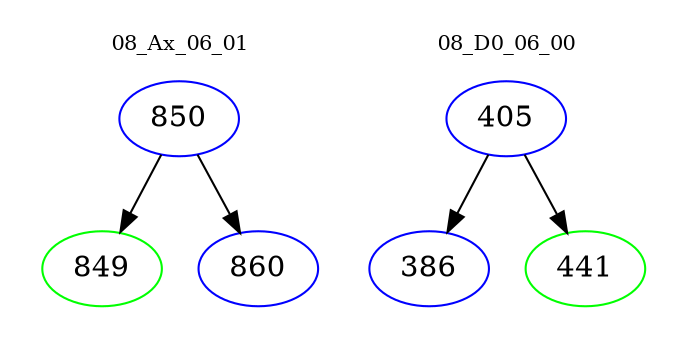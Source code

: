 digraph{
subgraph cluster_0 {
color = white
label = "08_Ax_06_01";
fontsize=10;
T0_850 [label="850", color="blue"]
T0_850 -> T0_849 [color="black"]
T0_849 [label="849", color="green"]
T0_850 -> T0_860 [color="black"]
T0_860 [label="860", color="blue"]
}
subgraph cluster_1 {
color = white
label = "08_D0_06_00";
fontsize=10;
T1_405 [label="405", color="blue"]
T1_405 -> T1_386 [color="black"]
T1_386 [label="386", color="blue"]
T1_405 -> T1_441 [color="black"]
T1_441 [label="441", color="green"]
}
}
